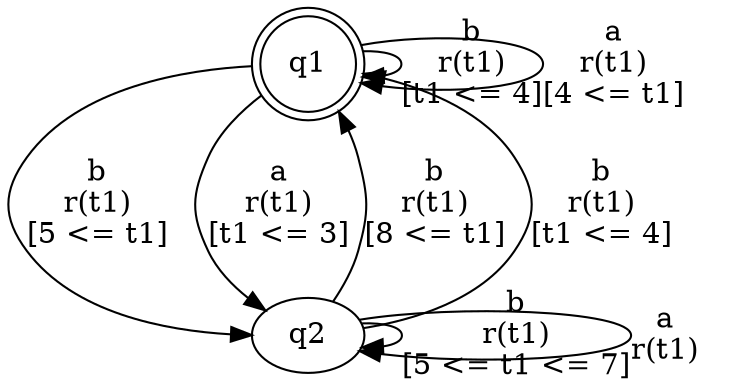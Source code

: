 digraph L {
	qq1[label=q1 shape=doublecircle]
	qq2[label=q2]
	qq1 -> qq1[label="b\nr(t1)\n[t1 <= 4]"]
	qq1 -> qq2[label="b\nr(t1)\n[5 <= t1]"]
	qq2 -> qq2[label="b\nr(t1)\n[5 <= t1 <= 7]"]
	qq2 -> qq2[label="a\nr(t1)\n"]
	qq2 -> qq1[label="b\nr(t1)\n[8 <= t1]"]
	qq2 -> qq1[label="b\nr(t1)\n[t1 <= 4]"]
	qq1 -> qq2[label="a\nr(t1)\n[t1 <= 3]"]
	qq1 -> qq1[label="a\nr(t1)\n[4 <= t1]"]
}
